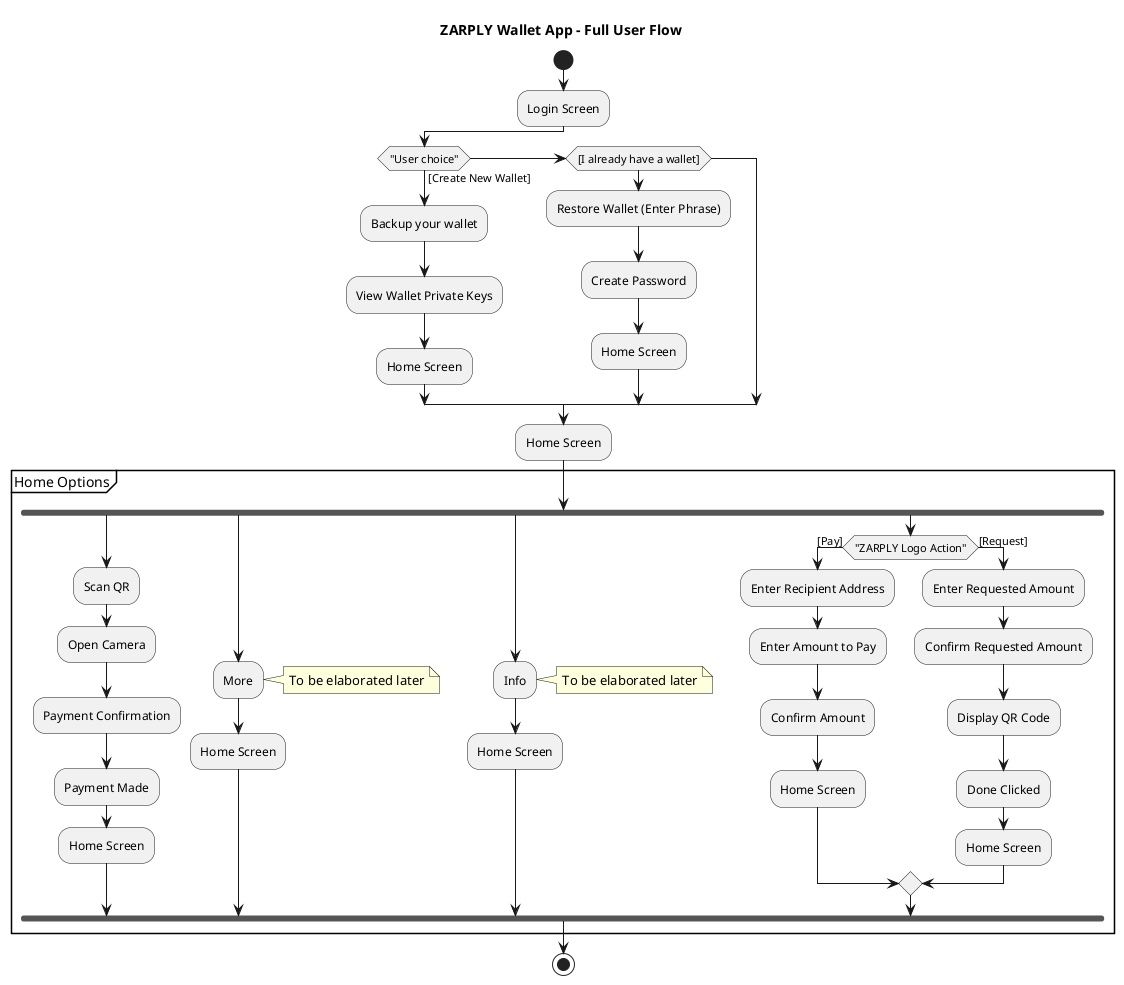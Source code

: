 ' FIrstly install the plantUML extension
' The right click anywhere inline with the code in the file and select "PlantUML: Preview Diagram"

@startuml
title ZARPLY Wallet App - Full User Flow

start

:Login Screen;

if ("User choice") then ([Create New Wallet])
  :Backup your wallet;
  :View Wallet Private Keys;
  :Home Screen;
elseif ([I already have a wallet])
  :Restore Wallet (Enter Phrase);
  :Create Password;
  :Home Screen;
endif

:Home Screen;

partition "Home Options" {
  fork
    :Scan QR;
    :Open Camera;
    :Payment Confirmation;
    :Payment Made;
    :Home Screen;
  fork again
    :More;
    note right
      To be elaborated later
    end note
    :Home Screen;
  fork again
    :Info;
    note right
      To be elaborated later
    end note
    :Home Screen;
  fork again
    if ("ZARPLY Logo Action") then ([Pay])
      :Enter Recipient Address;
      :Enter Amount to Pay;
      :Confirm Amount;
      :Home Screen;
    else ([Request])
      :Enter Requested Amount;
      :Confirm Requested Amount;
      :Display QR Code;
      :Done Clicked;
      :Home Screen;
    endif
  end fork
}

stop
@enduml

@startuml
title ZARPLY Wallet App - Flow with More Options (BIP39 & Private Keys)

start

label login_screen
:Login Screen;

if ("User choice") then ([Create New Wallet])
  :Backup your wallet;
  :View Wallet Private Keys;
  --> :Home Screen;
elseif ([I already have a wallet])
  :Restore Wallet (Enter Phrase);
  :Create Password;
  --> :Home Screen;
endif

:Home Screen;

partition "Home Options" {
  fork
    :Scan QR;
    :Open Camera;
    :Payment Confirmation;
    :Payment Made;
    --> :Home Screen;
  fork again
    :More;
    :More Options Page;
    fork
      :BIP39 Recovery Phrase;
      :Prompt to Unlock Wallet;
      :Display BIP39 Recovery Phrase;
      :Close;
      --> :More Options Page;
    fork again
      :View Private Keys;
      :Prompt to Unlock Wallet;
      :Display Private Keys;
      :Close;
      --> :More Options Page;
    end fork
    --> :Home Screen;
  fork again
    :Info;
    note right
      To be elaborated later
    end note
    --> :Home Screen;
  fork again
    if ("ZARPLY Logo Action") then ([Pay])
      :Enter Recipient Address;
      :Enter Amount to Pay;
      :Confirm Amount;
      --> :Home Screen;
    else ([Request])
      :Enter Requested Amount;
      :Confirm Requested Amount;
      :Display QR Code;
      :Done Clicked;
      --> :Home Screen;
    endif
  fork again
    :Profile;
    :Logout;
    -up-> login_screen
  end fork
}

stop
@enduml
